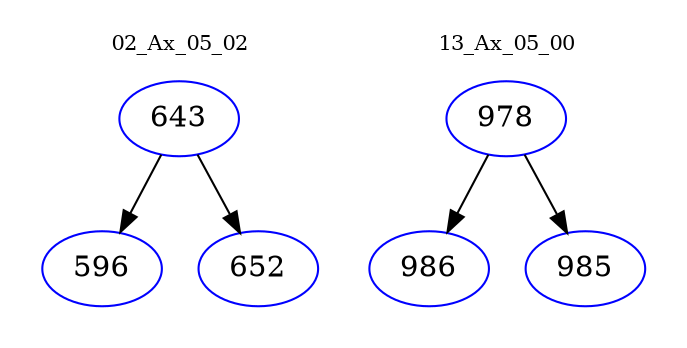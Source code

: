 digraph{
subgraph cluster_0 {
color = white
label = "02_Ax_05_02";
fontsize=10;
T0_643 [label="643", color="blue"]
T0_643 -> T0_596 [color="black"]
T0_596 [label="596", color="blue"]
T0_643 -> T0_652 [color="black"]
T0_652 [label="652", color="blue"]
}
subgraph cluster_1 {
color = white
label = "13_Ax_05_00";
fontsize=10;
T1_978 [label="978", color="blue"]
T1_978 -> T1_986 [color="black"]
T1_986 [label="986", color="blue"]
T1_978 -> T1_985 [color="black"]
T1_985 [label="985", color="blue"]
}
}

